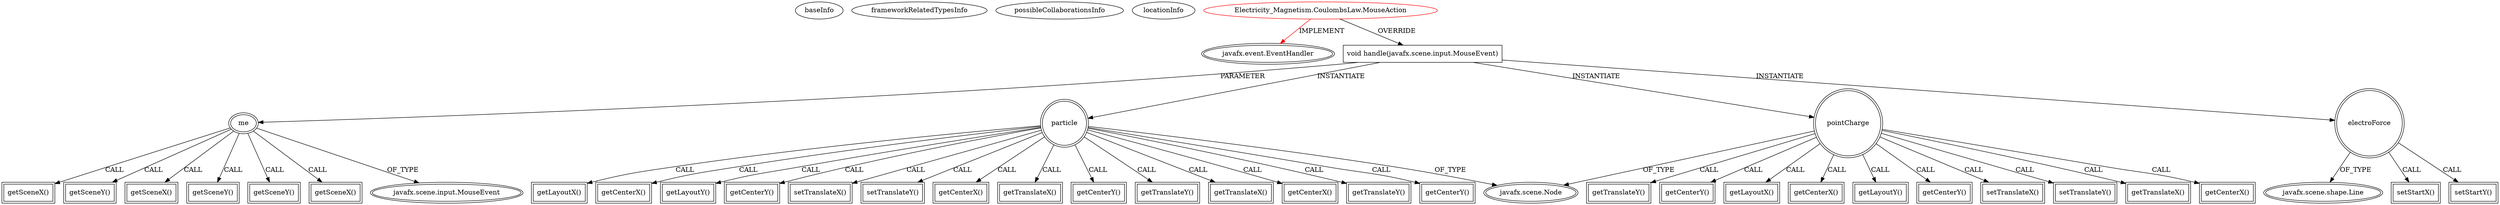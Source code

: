 digraph {
baseInfo[graphId=1236,category="extension_graph",isAnonymous=false,possibleRelation=false]
frameworkRelatedTypesInfo[0="javafx.event.EventHandler"]
possibleCollaborationsInfo[]
locationInfo[projectName="Stephane-Lin-Physics-Animation",filePath="/Stephane-Lin-Physics-Animation/Physics-Animation-master/Physics Simulation/src/Electricity_Magnetism/CoulombsLaw.java",contextSignature="MouseAction",graphId="1236"]
0[label="Electricity_Magnetism.CoulombsLaw.MouseAction",vertexType="ROOT_CLIENT_CLASS_DECLARATION",isFrameworkType=false,color=red]
1[label="javafx.event.EventHandler",vertexType="FRAMEWORK_INTERFACE_TYPE",isFrameworkType=true,peripheries=2]
2[label="void handle(javafx.scene.input.MouseEvent)",vertexType="OVERRIDING_METHOD_DECLARATION",isFrameworkType=false,shape=box]
3[label="me",vertexType="PARAMETER_DECLARATION",isFrameworkType=true,peripheries=2]
4[label="javafx.scene.input.MouseEvent",vertexType="FRAMEWORK_CLASS_TYPE",isFrameworkType=true,peripheries=2]
5[label="pointCharge",vertexType="VARIABLE_EXPRESION",isFrameworkType=true,peripheries=2,shape=circle]
7[label="javafx.scene.Node",vertexType="FRAMEWORK_CLASS_TYPE",isFrameworkType=true,peripheries=2]
6[label="getTranslateX()",vertexType="INSIDE_CALL",isFrameworkType=true,peripheries=2,shape=box]
9[label="getCenterX()",vertexType="INSIDE_CALL",isFrameworkType=true,peripheries=2,shape=box]
11[label="getTranslateY()",vertexType="INSIDE_CALL",isFrameworkType=true,peripheries=2,shape=box]
13[label="getCenterY()",vertexType="INSIDE_CALL",isFrameworkType=true,peripheries=2,shape=box]
15[label="getSceneX()",vertexType="INSIDE_CALL",isFrameworkType=true,peripheries=2,shape=box]
17[label="getLayoutX()",vertexType="INSIDE_CALL",isFrameworkType=true,peripheries=2,shape=box]
19[label="getCenterX()",vertexType="INSIDE_CALL",isFrameworkType=true,peripheries=2,shape=box]
21[label="getSceneY()",vertexType="INSIDE_CALL",isFrameworkType=true,peripheries=2,shape=box]
23[label="getLayoutY()",vertexType="INSIDE_CALL",isFrameworkType=true,peripheries=2,shape=box]
25[label="getCenterY()",vertexType="INSIDE_CALL",isFrameworkType=true,peripheries=2,shape=box]
26[label="electroForce",vertexType="VARIABLE_EXPRESION",isFrameworkType=true,peripheries=2,shape=circle]
28[label="javafx.scene.shape.Line",vertexType="FRAMEWORK_CLASS_TYPE",isFrameworkType=true,peripheries=2]
27[label="setStartX()",vertexType="INSIDE_CALL",isFrameworkType=true,peripheries=2,shape=box]
30[label="setStartY()",vertexType="INSIDE_CALL",isFrameworkType=true,peripheries=2,shape=box]
31[label="particle",vertexType="VARIABLE_EXPRESION",isFrameworkType=true,peripheries=2,shape=circle]
32[label="getTranslateX()",vertexType="INSIDE_CALL",isFrameworkType=true,peripheries=2,shape=box]
35[label="getCenterX()",vertexType="INSIDE_CALL",isFrameworkType=true,peripheries=2,shape=box]
37[label="getTranslateY()",vertexType="INSIDE_CALL",isFrameworkType=true,peripheries=2,shape=box]
39[label="getCenterY()",vertexType="INSIDE_CALL",isFrameworkType=true,peripheries=2,shape=box]
41[label="getSceneX()",vertexType="INSIDE_CALL",isFrameworkType=true,peripheries=2,shape=box]
43[label="getLayoutX()",vertexType="INSIDE_CALL",isFrameworkType=true,peripheries=2,shape=box]
45[label="getCenterX()",vertexType="INSIDE_CALL",isFrameworkType=true,peripheries=2,shape=box]
47[label="getSceneY()",vertexType="INSIDE_CALL",isFrameworkType=true,peripheries=2,shape=box]
49[label="getLayoutY()",vertexType="INSIDE_CALL",isFrameworkType=true,peripheries=2,shape=box]
51[label="getCenterY()",vertexType="INSIDE_CALL",isFrameworkType=true,peripheries=2,shape=box]
53[label="setTranslateX()",vertexType="INSIDE_CALL",isFrameworkType=true,peripheries=2,shape=box]
55[label="setTranslateY()",vertexType="INSIDE_CALL",isFrameworkType=true,peripheries=2,shape=box]
57[label="setTranslateX()",vertexType="INSIDE_CALL",isFrameworkType=true,peripheries=2,shape=box]
59[label="setTranslateY()",vertexType="INSIDE_CALL",isFrameworkType=true,peripheries=2,shape=box]
61[label="getCenterX()",vertexType="INSIDE_CALL",isFrameworkType=true,peripheries=2,shape=box]
63[label="getTranslateX()",vertexType="INSIDE_CALL",isFrameworkType=true,peripheries=2,shape=box]
65[label="getCenterY()",vertexType="INSIDE_CALL",isFrameworkType=true,peripheries=2,shape=box]
67[label="getTranslateY()",vertexType="INSIDE_CALL",isFrameworkType=true,peripheries=2,shape=box]
69[label="getSceneY()",vertexType="INSIDE_CALL",isFrameworkType=true,peripheries=2,shape=box]
71[label="getSceneX()",vertexType="INSIDE_CALL",isFrameworkType=true,peripheries=2,shape=box]
0->1[label="IMPLEMENT",color=red]
0->2[label="OVERRIDE"]
3->4[label="OF_TYPE"]
2->3[label="PARAMETER"]
2->5[label="INSTANTIATE"]
5->7[label="OF_TYPE"]
5->6[label="CALL"]
5->9[label="CALL"]
5->11[label="CALL"]
5->13[label="CALL"]
3->15[label="CALL"]
5->17[label="CALL"]
5->19[label="CALL"]
3->21[label="CALL"]
5->23[label="CALL"]
5->25[label="CALL"]
2->26[label="INSTANTIATE"]
26->28[label="OF_TYPE"]
26->27[label="CALL"]
26->30[label="CALL"]
2->31[label="INSTANTIATE"]
31->7[label="OF_TYPE"]
31->32[label="CALL"]
31->35[label="CALL"]
31->37[label="CALL"]
31->39[label="CALL"]
3->41[label="CALL"]
31->43[label="CALL"]
31->45[label="CALL"]
3->47[label="CALL"]
31->49[label="CALL"]
31->51[label="CALL"]
31->53[label="CALL"]
31->55[label="CALL"]
5->57[label="CALL"]
5->59[label="CALL"]
31->61[label="CALL"]
31->63[label="CALL"]
31->65[label="CALL"]
31->67[label="CALL"]
3->69[label="CALL"]
3->71[label="CALL"]
}
